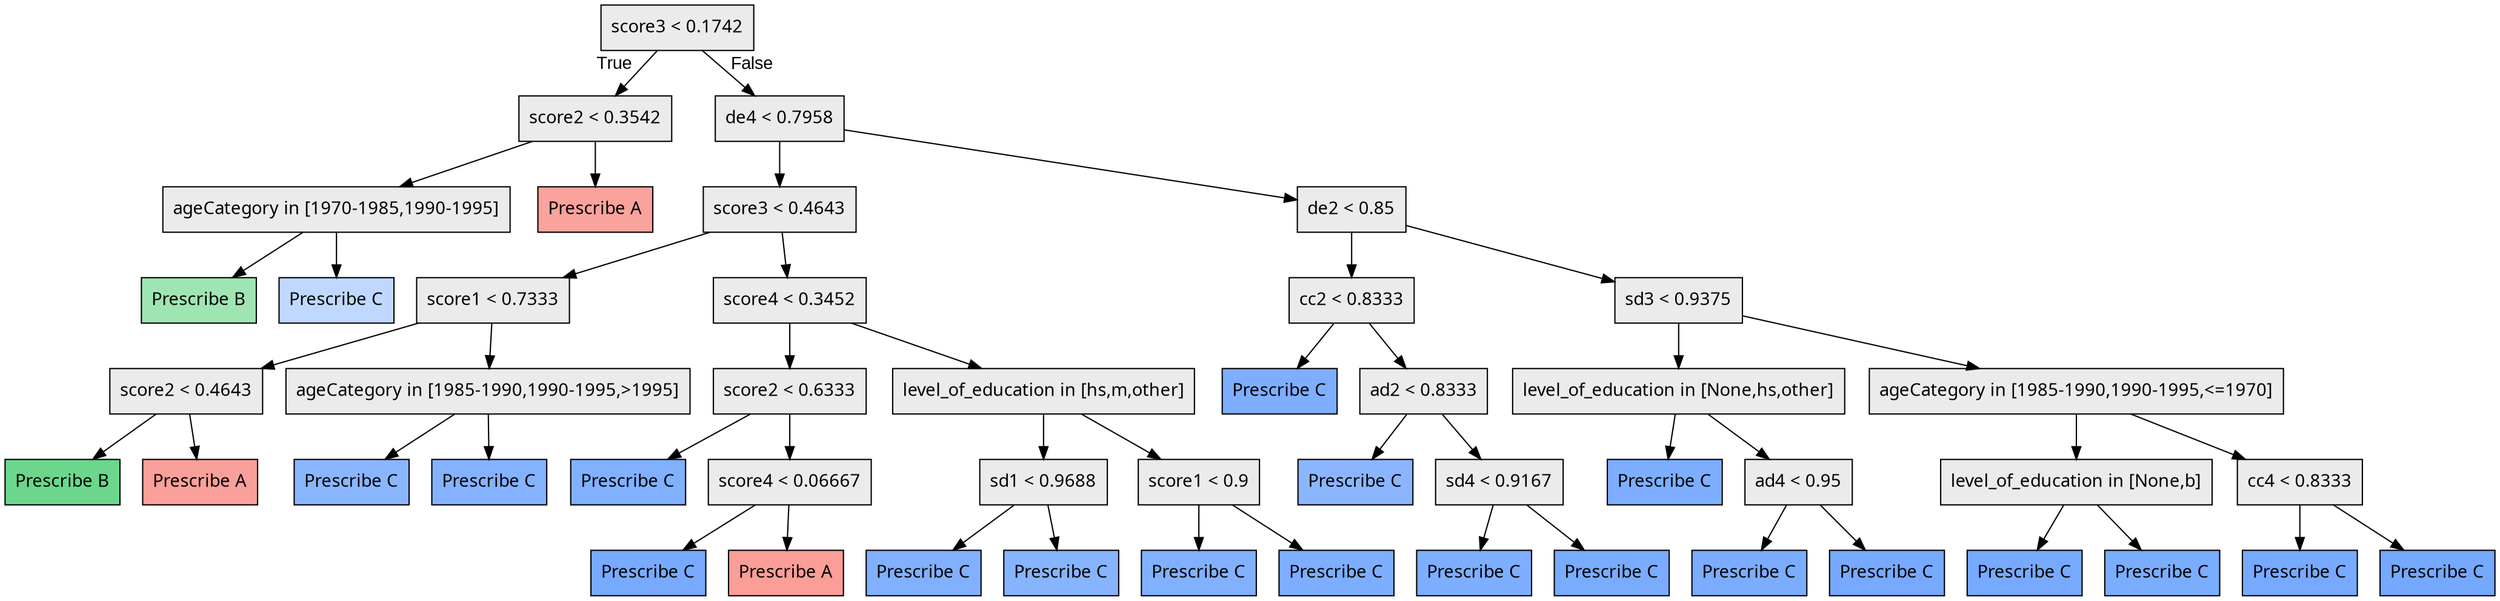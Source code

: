 digraph "G" {
1 [fillcolor="#EBEBEB", fontname="bold arial", label="score3 &lt; 0.1742", shape=box, style="filled"];
2 [fillcolor="#EBEBEB", fontname="bold arial", label="score2 &lt; 0.3542", shape=box, style="filled"];
3 [fillcolor="#EBEBEB", fontname="bold arial", label="ageCategory in [1970-1985,1990-1995]", shape=box, style="filled"];
4 [color=black, fillcolor="#00BA3860", fontname="bold arial", label="Prescribe B", shape=box, style="filled"];
5 [color=black, fillcolor="#619CFF65", fontname="bold arial", label="Prescribe C", shape=box, style="filled"];
6 [color=black, fillcolor="#F8766Dab", fontname="bold arial", label="Prescribe A", shape=box, style="filled"];
7 [fillcolor="#EBEBEB", fontname="bold arial", label="de4 &lt; 0.7958", shape=box, style="filled"];
8 [fillcolor="#EBEBEB", fontname="bold arial", label="score3 &lt; 0.4643", shape=box, style="filled"];
9 [fillcolor="#EBEBEB", fontname="bold arial", label="score1 &lt; 0.7333", shape=box, style="filled"];
10 [fillcolor="#EBEBEB", fontname="bold arial", label="score2 &lt; 0.4643", shape=box, style="filled"];
11 [color=black, fillcolor="#00BA3893", fontname="bold arial", label="Prescribe B", shape=box, style="filled"];
12 [color=black, fillcolor="#F8766Db0", fontname="bold arial", label="Prescribe A", shape=box, style="filled"];
13 [fillcolor="#EBEBEB", fontname="bold arial", label="ageCategory in [1985-1990,1990-1995,&gt;1995]", shape=box, style="filled"];
14 [color=black, fillcolor="#619CFFbd", fontname="bold arial", label="Prescribe C", shape=box, style="filled"];
15 [color=black, fillcolor="#619CFFc5", fontname="bold arial", label="Prescribe C", shape=box, style="filled"];
16 [fillcolor="#EBEBEB", fontname="bold arial", label="score4 &lt; 0.3452", shape=box, style="filled"];
17 [fillcolor="#EBEBEB", fontname="bold arial", label="score2 &lt; 0.6333", shape=box, style="filled"];
18 [color=black, fillcolor="#619CFFcb", fontname="bold arial", label="Prescribe C", shape=box, style="filled"];
19 [fillcolor="#EBEBEB", fontname="bold arial", label="score4 &lt; 0.06667", shape=box, style="filled"];
20 [color=black, fillcolor="#619CFFda", fontname="bold arial", label="Prescribe C", shape=box, style="filled"];
21 [color=black, fillcolor="#F8766Db5", fontname="bold arial", label="Prescribe A", shape=box, style="filled"];
22 [fillcolor="#EBEBEB", fontname="bold arial", label="level_of_education in [hs,m,other]", shape=box, style="filled"];
23 [fillcolor="#EBEBEB", fontname="bold arial", label="sd1 &lt; 0.9688", shape=box, style="filled"];
24 [color=black, fillcolor="#619CFFcb", fontname="bold arial", label="Prescribe C", shape=box, style="filled"];
25 [color=black, fillcolor="#619CFFc2", fontname="bold arial", label="Prescribe C", shape=box, style="filled"];
26 [fillcolor="#EBEBEB", fontname="bold arial", label="score1 &lt; 0.9", shape=box, style="filled"];
27 [color=black, fillcolor="#619CFFcb", fontname="bold arial", label="Prescribe C", shape=box, style="filled"];
28 [color=black, fillcolor="#619CFFd1", fontname="bold arial", label="Prescribe C", shape=box, style="filled"];
29 [fillcolor="#EBEBEB", fontname="bold arial", label="de2 &lt; 0.85", shape=box, style="filled"];
30 [fillcolor="#EBEBEB", fontname="bold arial", label="cc2 &lt; 0.8333", shape=box, style="filled"];
31 [color=black, fillcolor="#619CFFd1", fontname="bold arial", label="Prescribe C", shape=box, style="filled"];
32 [fillcolor="#EBEBEB", fontname="bold arial", label="ad2 &lt; 0.8333", shape=box, style="filled"];
33 [color=black, fillcolor="#619CFFbb", fontname="bold arial", label="Prescribe C", shape=box, style="filled"];
34 [fillcolor="#EBEBEB", fontname="bold arial", label="sd4 &lt; 0.9167", shape=box, style="filled"];
35 [color=black, fillcolor="#619CFFd1", fontname="bold arial", label="Prescribe C", shape=box, style="filled"];
36 [color=black, fillcolor="#619CFFd8", fontname="bold arial", label="Prescribe C", shape=box, style="filled"];
37 [fillcolor="#EBEBEB", fontname="bold arial", label="sd3 &lt; 0.9375", shape=box, style="filled"];
38 [fillcolor="#EBEBEB", fontname="bold arial", label="level_of_education in [None,hs,other]", shape=box, style="filled"];
39 [color=black, fillcolor="#619CFFd1", fontname="bold arial", label="Prescribe C", shape=box, style="filled"];
40 [fillcolor="#EBEBEB", fontname="bold arial", label="ad4 &lt; 0.95", shape=box, style="filled"];
41 [color=black, fillcolor="#619CFFd5", fontname="bold arial", label="Prescribe C", shape=box, style="filled"];
42 [color=black, fillcolor="#619CFFdd", fontname="bold arial", label="Prescribe C", shape=box, style="filled"];
43 [fillcolor="#EBEBEB", fontname="bold arial", label="ageCategory in [1985-1990,1990-1995,&lt;=1970]", shape=box, style="filled"];
44 [fillcolor="#EBEBEB", fontname="bold arial", label="level_of_education in [None,b]", shape=box, style="filled"];
45 [color=black, fillcolor="#619CFFdb", fontname="bold arial", label="Prescribe C", shape=box, style="filled"];
46 [color=black, fillcolor="#619CFFd4", fontname="bold arial", label="Prescribe C", shape=box, style="filled"];
47 [fillcolor="#EBEBEB", fontname="bold arial", label="cc4 &lt; 0.8333", shape=box, style="filled"];
48 [color=black, fillcolor="#619CFFdc", fontname="bold arial", label="Prescribe C", shape=box, style="filled"];
49 [color=black, fillcolor="#619CFFdf", fontname="bold arial", label="Prescribe C", shape=box, style="filled"];
1 -> 2  [fontname="arial", headlabel="True", key=0, labelangle=45, labeldistance="2.5"];
1 -> 7  [fontname="arial", headlabel="False", key=0, labelangle="-45", labeldistance="2.5"];
2 -> 3  [key=0];
2 -> 6  [key=0];
3 -> 4  [key=0];
3 -> 5  [key=0];
7 -> 8  [key=0];
7 -> 29  [key=0];
8 -> 9  [key=0];
8 -> 16  [key=0];
9 -> 10  [key=0];
9 -> 13  [key=0];
10 -> 11  [key=0];
10 -> 12  [key=0];
13 -> 14  [key=0];
13 -> 15  [key=0];
16 -> 17  [key=0];
16 -> 22  [key=0];
17 -> 18  [key=0];
17 -> 19  [key=0];
19 -> 20  [key=0];
19 -> 21  [key=0];
22 -> 23  [key=0];
22 -> 26  [key=0];
23 -> 24  [key=0];
23 -> 25  [key=0];
26 -> 27  [key=0];
26 -> 28  [key=0];
29 -> 30  [key=0];
29 -> 37  [key=0];
30 -> 31  [key=0];
30 -> 32  [key=0];
32 -> 33  [key=0];
32 -> 34  [key=0];
34 -> 35  [key=0];
34 -> 36  [key=0];
37 -> 38  [key=0];
37 -> 43  [key=0];
38 -> 39  [key=0];
38 -> 40  [key=0];
40 -> 41  [key=0];
40 -> 42  [key=0];
43 -> 44  [key=0];
43 -> 47  [key=0];
44 -> 45  [key=0];
44 -> 46  [key=0];
47 -> 48  [key=0];
47 -> 49  [key=0];
}
